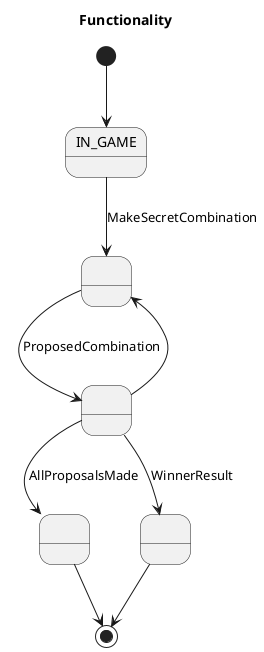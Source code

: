 @startuml UseCaseContext
title Functionality
state IN_GAME
state A as " "
state B as " "
state C as " "
state D as " "

[*] --> IN_GAME
IN_GAME --> A : MakeSecretCombination
A --> B : ProposedCombination
B --> A
B --> C : AllProposalsMade
B --> D : WinnerResult
C --> [*]
D --> [*]

@enduml

: proposedCombination
A --> IN_GAME
A --> B : All proposals made
B --> [*]
A --> C : WinnerResult
C --> [*]
